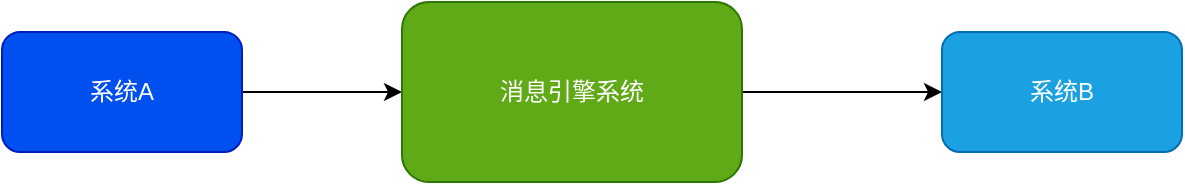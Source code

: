 <mxfile version="20.0.1" type="github">
  <diagram id="7JtHQiy0lPd25MMBh19H" name="第 1 页">
    <mxGraphModel dx="1422" dy="762" grid="1" gridSize="10" guides="1" tooltips="1" connect="1" arrows="1" fold="1" page="1" pageScale="1" pageWidth="827" pageHeight="1169" math="0" shadow="0">
      <root>
        <mxCell id="0" />
        <mxCell id="1" parent="0" />
        <mxCell id="PgfU2g0LXFA_emPEQqJT-3" value="" style="edgeStyle=orthogonalEdgeStyle;rounded=0;orthogonalLoop=1;jettySize=auto;html=1;" edge="1" parent="1" source="PgfU2g0LXFA_emPEQqJT-1" target="PgfU2g0LXFA_emPEQqJT-2">
          <mxGeometry relative="1" as="geometry" />
        </mxCell>
        <mxCell id="PgfU2g0LXFA_emPEQqJT-1" value="系统A" style="rounded=1;whiteSpace=wrap;html=1;fillColor=#0050ef;strokeColor=#001DBC;fontColor=#ffffff;" vertex="1" parent="1">
          <mxGeometry x="110" y="300" width="120" height="60" as="geometry" />
        </mxCell>
        <mxCell id="PgfU2g0LXFA_emPEQqJT-7" value="" style="edgeStyle=orthogonalEdgeStyle;rounded=0;orthogonalLoop=1;jettySize=auto;html=1;" edge="1" parent="1" source="PgfU2g0LXFA_emPEQqJT-2" target="PgfU2g0LXFA_emPEQqJT-6">
          <mxGeometry relative="1" as="geometry" />
        </mxCell>
        <mxCell id="PgfU2g0LXFA_emPEQqJT-2" value="消息引擎系统" style="rounded=1;whiteSpace=wrap;html=1;fillColor=#60a917;fontColor=#ffffff;strokeColor=#2D7600;" vertex="1" parent="1">
          <mxGeometry x="310" y="285" width="170" height="90" as="geometry" />
        </mxCell>
        <mxCell id="PgfU2g0LXFA_emPEQqJT-6" value="系统B" style="rounded=1;whiteSpace=wrap;html=1;fillColor=#1ba1e2;fontColor=#ffffff;strokeColor=#006EAF;" vertex="1" parent="1">
          <mxGeometry x="580" y="300" width="120" height="60" as="geometry" />
        </mxCell>
      </root>
    </mxGraphModel>
  </diagram>
</mxfile>
